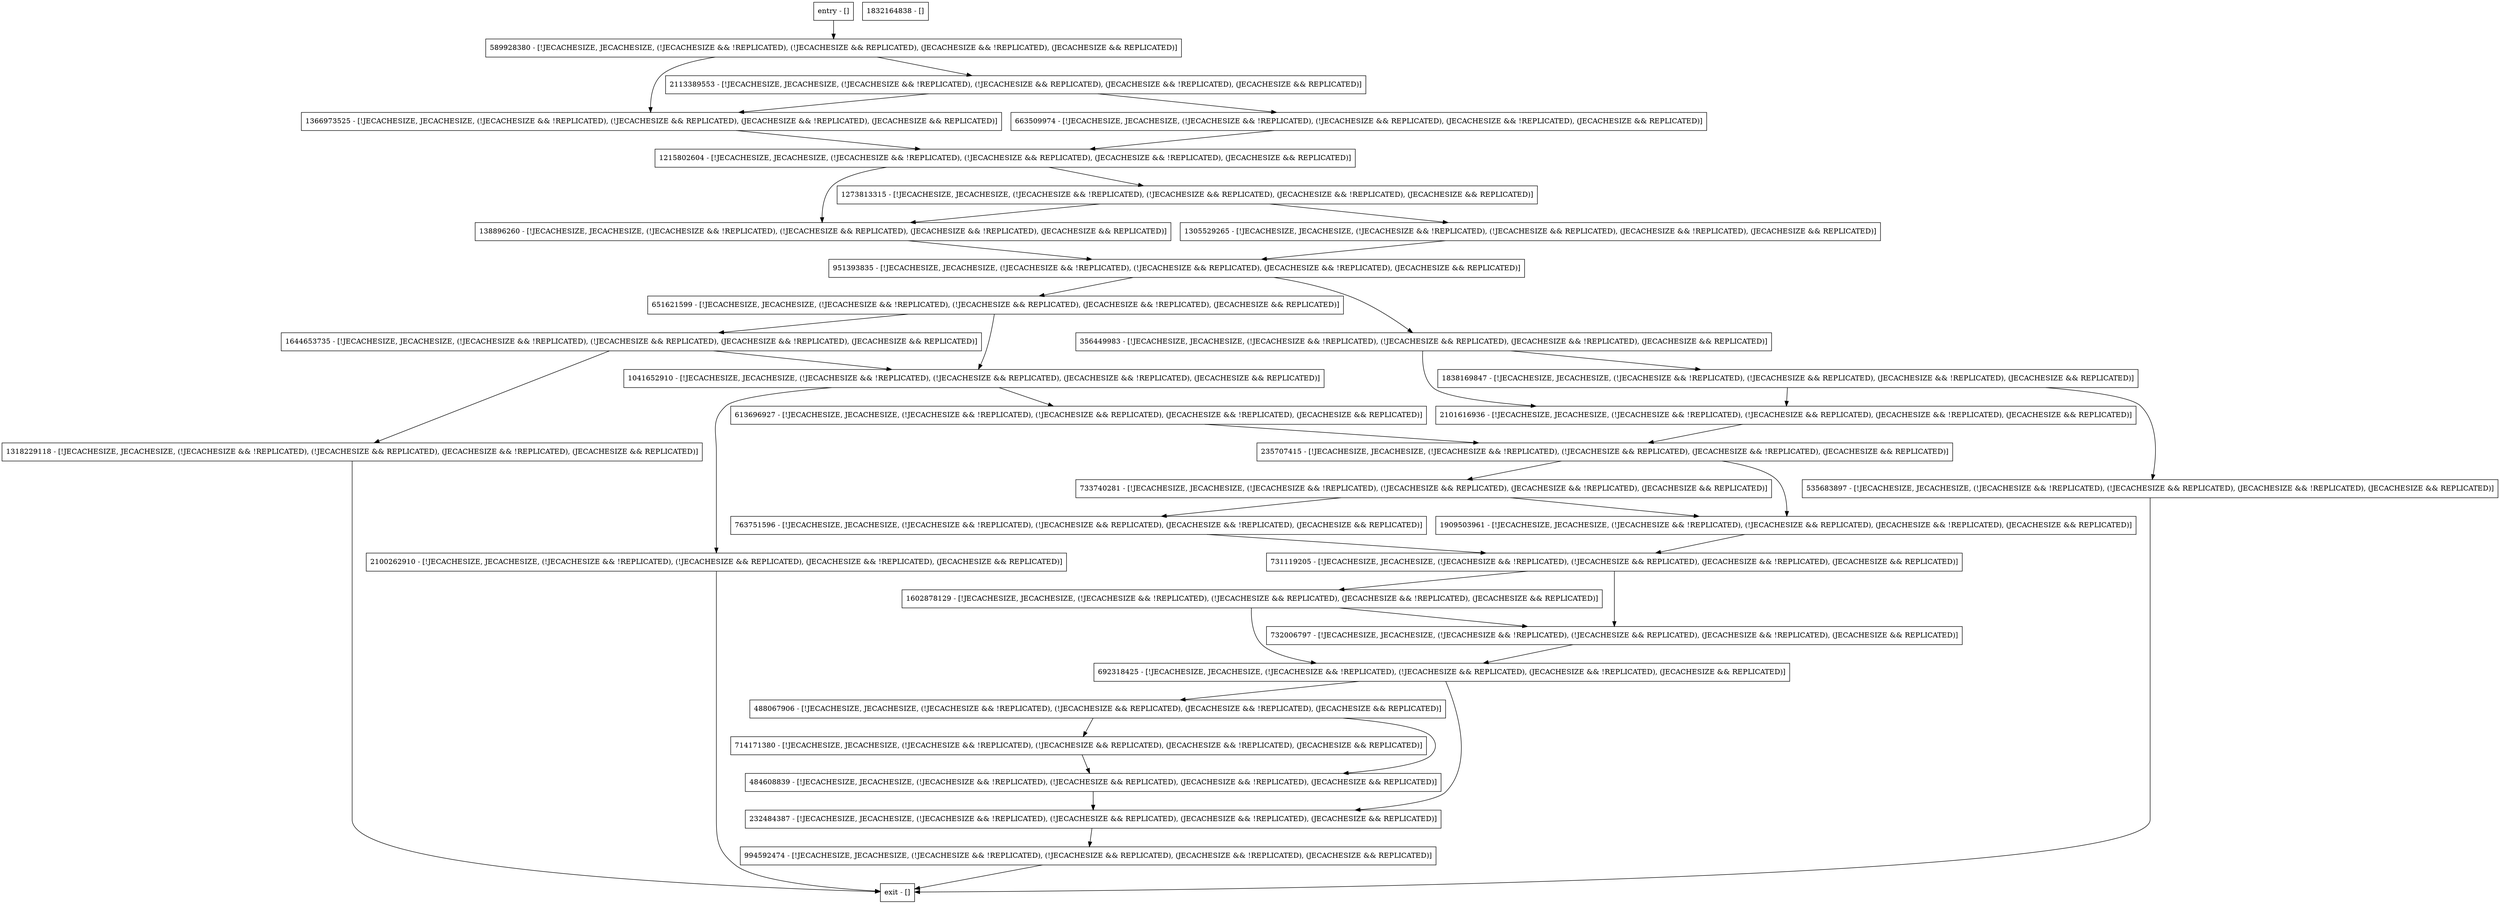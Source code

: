 digraph setupDatabase {
node [shape=record];
484608839 [label="484608839 - [!JECACHESIZE, JECACHESIZE, (!JECACHESIZE && !REPLICATED), (!JECACHESIZE && REPLICATED), (JECACHESIZE && !REPLICATED), (JECACHESIZE && REPLICATED)]"];
1305529265 [label="1305529265 - [!JECACHESIZE, JECACHESIZE, (!JECACHESIZE && !REPLICATED), (!JECACHESIZE && REPLICATED), (JECACHESIZE && !REPLICATED), (JECACHESIZE && REPLICATED)]"];
1366973525 [label="1366973525 - [!JECACHESIZE, JECACHESIZE, (!JECACHESIZE && !REPLICATED), (!JECACHESIZE && REPLICATED), (JECACHESIZE && !REPLICATED), (JECACHESIZE && REPLICATED)]"];
232484387 [label="232484387 - [!JECACHESIZE, JECACHESIZE, (!JECACHESIZE && !REPLICATED), (!JECACHESIZE && REPLICATED), (JECACHESIZE && !REPLICATED), (JECACHESIZE && REPLICATED)]"];
589928380 [label="589928380 - [!JECACHESIZE, JECACHESIZE, (!JECACHESIZE && !REPLICATED), (!JECACHESIZE && REPLICATED), (JECACHESIZE && !REPLICATED), (JECACHESIZE && REPLICATED)]"];
2101616936 [label="2101616936 - [!JECACHESIZE, JECACHESIZE, (!JECACHESIZE && !REPLICATED), (!JECACHESIZE && REPLICATED), (JECACHESIZE && !REPLICATED), (JECACHESIZE && REPLICATED)]"];
1644653735 [label="1644653735 - [!JECACHESIZE, JECACHESIZE, (!JECACHESIZE && !REPLICATED), (!JECACHESIZE && REPLICATED), (JECACHESIZE && !REPLICATED), (JECACHESIZE && REPLICATED)]"];
651621599 [label="651621599 - [!JECACHESIZE, JECACHESIZE, (!JECACHESIZE && !REPLICATED), (!JECACHESIZE && REPLICATED), (JECACHESIZE && !REPLICATED), (JECACHESIZE && REPLICATED)]"];
235707415 [label="235707415 - [!JECACHESIZE, JECACHESIZE, (!JECACHESIZE && !REPLICATED), (!JECACHESIZE && REPLICATED), (JECACHESIZE && !REPLICATED), (JECACHESIZE && REPLICATED)]"];
138896260 [label="138896260 - [!JECACHESIZE, JECACHESIZE, (!JECACHESIZE && !REPLICATED), (!JECACHESIZE && REPLICATED), (JECACHESIZE && !REPLICATED), (JECACHESIZE && REPLICATED)]"];
733740281 [label="733740281 - [!JECACHESIZE, JECACHESIZE, (!JECACHESIZE && !REPLICATED), (!JECACHESIZE && REPLICATED), (JECACHESIZE && !REPLICATED), (JECACHESIZE && REPLICATED)]"];
714171380 [label="714171380 - [!JECACHESIZE, JECACHESIZE, (!JECACHESIZE && !REPLICATED), (!JECACHESIZE && REPLICATED), (JECACHESIZE && !REPLICATED), (JECACHESIZE && REPLICATED)]"];
535683897 [label="535683897 - [!JECACHESIZE, JECACHESIZE, (!JECACHESIZE && !REPLICATED), (!JECACHESIZE && REPLICATED), (JECACHESIZE && !REPLICATED), (JECACHESIZE && REPLICATED)]"];
731119205 [label="731119205 - [!JECACHESIZE, JECACHESIZE, (!JECACHESIZE && !REPLICATED), (!JECACHESIZE && REPLICATED), (JECACHESIZE && !REPLICATED), (JECACHESIZE && REPLICATED)]"];
732006797 [label="732006797 - [!JECACHESIZE, JECACHESIZE, (!JECACHESIZE && !REPLICATED), (!JECACHESIZE && REPLICATED), (JECACHESIZE && !REPLICATED), (JECACHESIZE && REPLICATED)]"];
994592474 [label="994592474 - [!JECACHESIZE, JECACHESIZE, (!JECACHESIZE && !REPLICATED), (!JECACHESIZE && REPLICATED), (JECACHESIZE && !REPLICATED), (JECACHESIZE && REPLICATED)]"];
1909503961 [label="1909503961 - [!JECACHESIZE, JECACHESIZE, (!JECACHESIZE && !REPLICATED), (!JECACHESIZE && REPLICATED), (JECACHESIZE && !REPLICATED), (JECACHESIZE && REPLICATED)]"];
1041652910 [label="1041652910 - [!JECACHESIZE, JECACHESIZE, (!JECACHESIZE && !REPLICATED), (!JECACHESIZE && REPLICATED), (JECACHESIZE && !REPLICATED), (JECACHESIZE && REPLICATED)]"];
1318229118 [label="1318229118 - [!JECACHESIZE, JECACHESIZE, (!JECACHESIZE && !REPLICATED), (!JECACHESIZE && REPLICATED), (JECACHESIZE && !REPLICATED), (JECACHESIZE && REPLICATED)]"];
1832164838 [label="1832164838 - []"];
2100262910 [label="2100262910 - [!JECACHESIZE, JECACHESIZE, (!JECACHESIZE && !REPLICATED), (!JECACHESIZE && REPLICATED), (JECACHESIZE && !REPLICATED), (JECACHESIZE && REPLICATED)]"];
2113389553 [label="2113389553 - [!JECACHESIZE, JECACHESIZE, (!JECACHESIZE && !REPLICATED), (!JECACHESIZE && REPLICATED), (JECACHESIZE && !REPLICATED), (JECACHESIZE && REPLICATED)]"];
1838169847 [label="1838169847 - [!JECACHESIZE, JECACHESIZE, (!JECACHESIZE && !REPLICATED), (!JECACHESIZE && REPLICATED), (JECACHESIZE && !REPLICATED), (JECACHESIZE && REPLICATED)]"];
488067906 [label="488067906 - [!JECACHESIZE, JECACHESIZE, (!JECACHESIZE && !REPLICATED), (!JECACHESIZE && REPLICATED), (JECACHESIZE && !REPLICATED), (JECACHESIZE && REPLICATED)]"];
613696927 [label="613696927 - [!JECACHESIZE, JECACHESIZE, (!JECACHESIZE && !REPLICATED), (!JECACHESIZE && REPLICATED), (JECACHESIZE && !REPLICATED), (JECACHESIZE && REPLICATED)]"];
356449983 [label="356449983 - [!JECACHESIZE, JECACHESIZE, (!JECACHESIZE && !REPLICATED), (!JECACHESIZE && REPLICATED), (JECACHESIZE && !REPLICATED), (JECACHESIZE && REPLICATED)]"];
951393835 [label="951393835 - [!JECACHESIZE, JECACHESIZE, (!JECACHESIZE && !REPLICATED), (!JECACHESIZE && REPLICATED), (JECACHESIZE && !REPLICATED), (JECACHESIZE && REPLICATED)]"];
entry [label="entry - []"];
exit [label="exit - []"];
692318425 [label="692318425 - [!JECACHESIZE, JECACHESIZE, (!JECACHESIZE && !REPLICATED), (!JECACHESIZE && REPLICATED), (JECACHESIZE && !REPLICATED), (JECACHESIZE && REPLICATED)]"];
663509974 [label="663509974 - [!JECACHESIZE, JECACHESIZE, (!JECACHESIZE && !REPLICATED), (!JECACHESIZE && REPLICATED), (JECACHESIZE && !REPLICATED), (JECACHESIZE && REPLICATED)]"];
1602878129 [label="1602878129 - [!JECACHESIZE, JECACHESIZE, (!JECACHESIZE && !REPLICATED), (!JECACHESIZE && REPLICATED), (JECACHESIZE && !REPLICATED), (JECACHESIZE && REPLICATED)]"];
1215802604 [label="1215802604 - [!JECACHESIZE, JECACHESIZE, (!JECACHESIZE && !REPLICATED), (!JECACHESIZE && REPLICATED), (JECACHESIZE && !REPLICATED), (JECACHESIZE && REPLICATED)]"];
1273813315 [label="1273813315 - [!JECACHESIZE, JECACHESIZE, (!JECACHESIZE && !REPLICATED), (!JECACHESIZE && REPLICATED), (JECACHESIZE && !REPLICATED), (JECACHESIZE && REPLICATED)]"];
763751596 [label="763751596 - [!JECACHESIZE, JECACHESIZE, (!JECACHESIZE && !REPLICATED), (!JECACHESIZE && REPLICATED), (JECACHESIZE && !REPLICATED), (JECACHESIZE && REPLICATED)]"];
entry;
exit;
484608839 -> 232484387;
1305529265 -> 951393835;
1366973525 -> 1215802604;
232484387 -> 994592474;
589928380 -> 1366973525;
589928380 -> 2113389553;
2101616936 -> 235707415;
1644653735 -> 1041652910;
1644653735 -> 1318229118;
651621599 -> 1041652910;
651621599 -> 1644653735;
235707415 -> 733740281;
235707415 -> 1909503961;
138896260 -> 951393835;
733740281 -> 1909503961;
733740281 -> 763751596;
714171380 -> 484608839;
535683897 -> exit;
731119205 -> 1602878129;
731119205 -> 732006797;
732006797 -> 692318425;
994592474 -> exit;
1909503961 -> 731119205;
1041652910 -> 613696927;
1041652910 -> 2100262910;
1318229118 -> exit;
2100262910 -> exit;
2113389553 -> 1366973525;
2113389553 -> 663509974;
1838169847 -> 535683897;
1838169847 -> 2101616936;
488067906 -> 484608839;
488067906 -> 714171380;
613696927 -> 235707415;
356449983 -> 1838169847;
356449983 -> 2101616936;
951393835 -> 356449983;
951393835 -> 651621599;
entry -> 589928380;
692318425 -> 488067906;
692318425 -> 232484387;
663509974 -> 1215802604;
1602878129 -> 692318425;
1602878129 -> 732006797;
1215802604 -> 138896260;
1215802604 -> 1273813315;
1273813315 -> 138896260;
1273813315 -> 1305529265;
763751596 -> 731119205;
}
